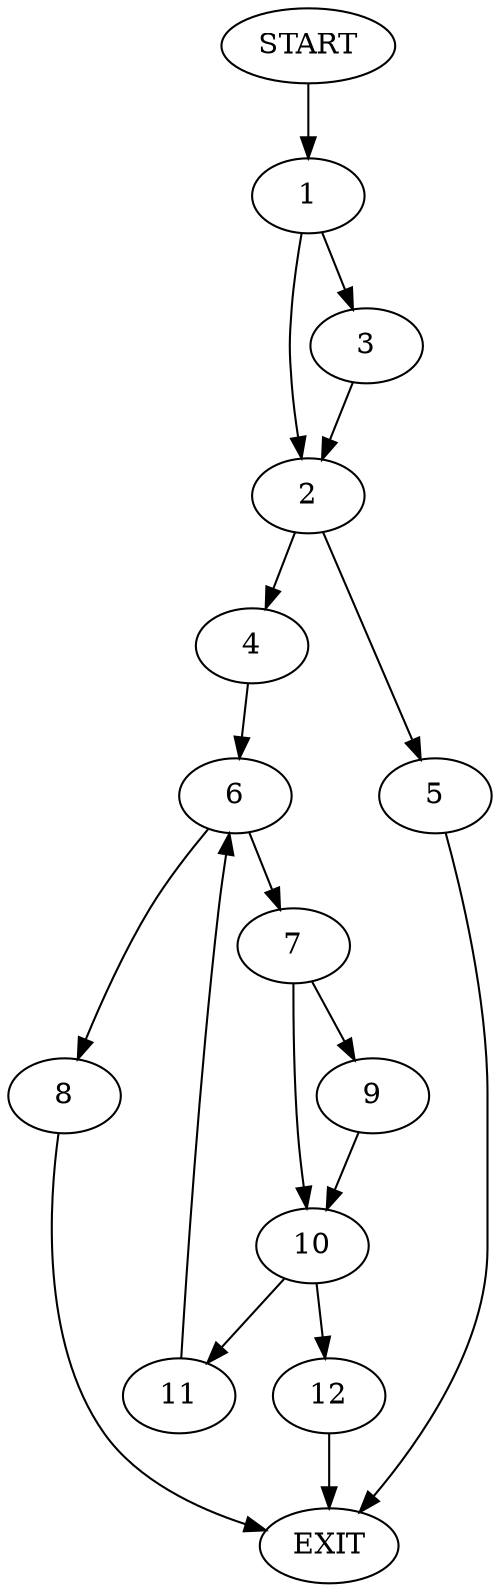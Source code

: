 digraph {
0 [label="START"]
13 [label="EXIT"]
0 -> 1
1 -> 2
1 -> 3
3 -> 2
2 -> 4
2 -> 5
4 -> 6
5 -> 13
6 -> 7
6 -> 8
7 -> 9
7 -> 10
8 -> 13
9 -> 10
10 -> 11
10 -> 12
11 -> 6
12 -> 13
}
